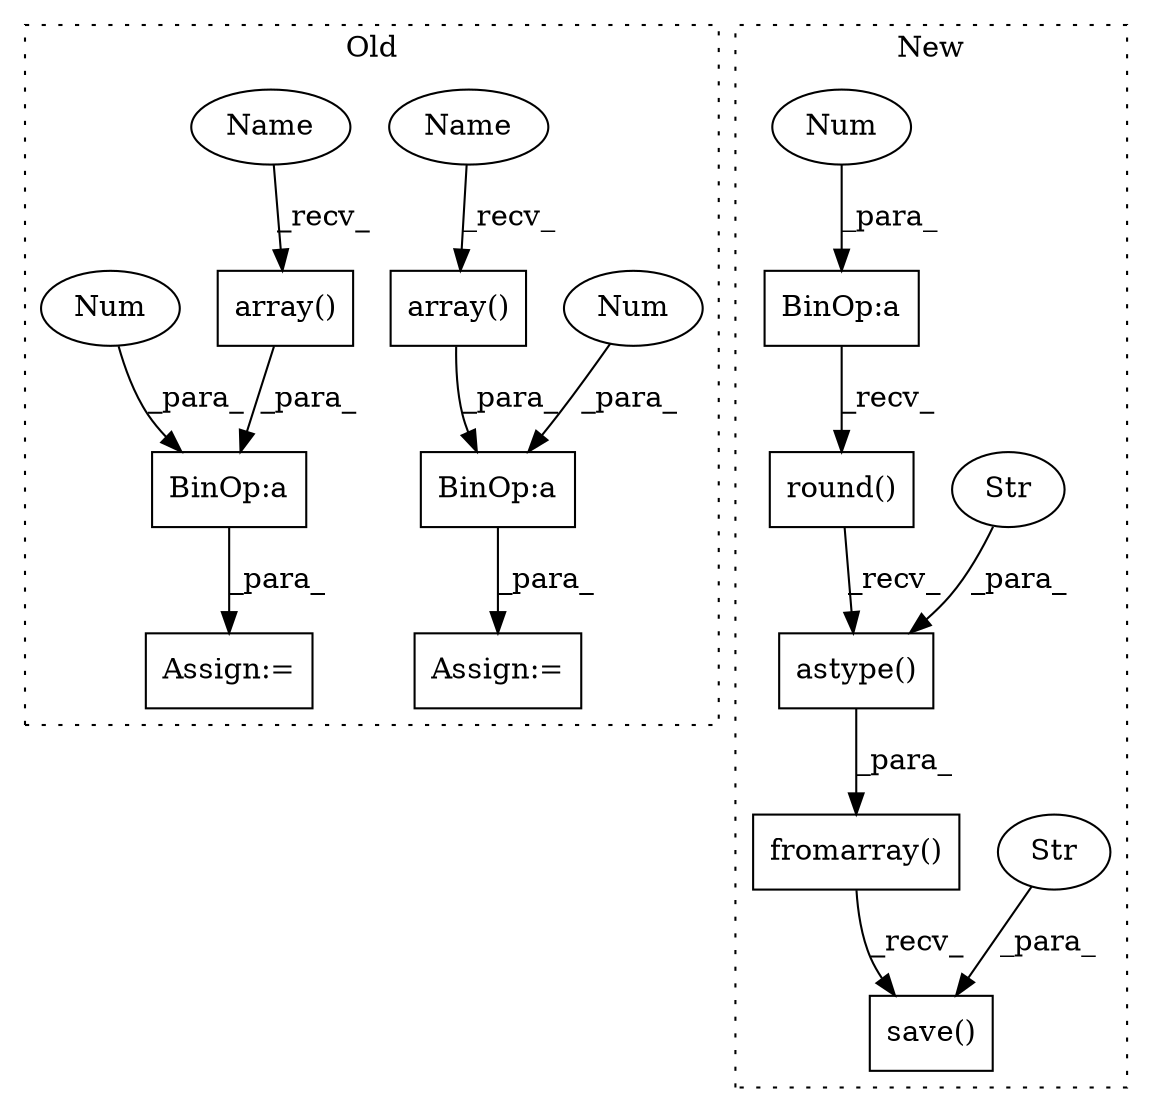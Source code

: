 digraph G {
subgraph cluster0 {
1 [label="array()" a="75" s="49273,49287" l="9,1" shape="box"];
3 [label="BinOp:a" a="82" s="49288" l="3" shape="box"];
10 [label="array()" a="75" s="49218,49239" l="9,1" shape="box"];
11 [label="BinOp:a" a="82" s="49240" l="3" shape="box"];
13 [label="Num" a="76" s="49243" l="5" shape="ellipse"];
14 [label="Num" a="76" s="49291" l="5" shape="ellipse"];
15 [label="Assign:=" a="68" s="49215" l="3" shape="box"];
16 [label="Assign:=" a="68" s="49270" l="3" shape="box"];
17 [label="Name" a="87" s="49218" l="2" shape="ellipse"];
18 [label="Name" a="87" s="49273" l="2" shape="ellipse"];
label = "Old";
style="dotted";
}
subgraph cluster1 {
2 [label="round()" a="75" s="50140" l="21" shape="box"];
4 [label="BinOp:a" a="82" s="50146" l="3" shape="box"];
5 [label="astype()" a="75" s="50140,50176" l="29,1" shape="box"];
6 [label="Str" a="66" s="50169" l="7" shape="ellipse"];
7 [label="save()" a="75" s="50124,50221" l="60,1" shape="box"];
8 [label="Str" a="66" s="50184" l="37" shape="ellipse"];
9 [label="fromarray()" a="75" s="50124,50177" l="16,1" shape="box"];
12 [label="Num" a="76" s="50149" l="3" shape="ellipse"];
label = "New";
style="dotted";
}
1 -> 3 [label="_para_"];
2 -> 5 [label="_recv_"];
3 -> 16 [label="_para_"];
4 -> 2 [label="_recv_"];
5 -> 9 [label="_para_"];
6 -> 5 [label="_para_"];
8 -> 7 [label="_para_"];
9 -> 7 [label="_recv_"];
10 -> 11 [label="_para_"];
11 -> 15 [label="_para_"];
12 -> 4 [label="_para_"];
13 -> 11 [label="_para_"];
14 -> 3 [label="_para_"];
17 -> 10 [label="_recv_"];
18 -> 1 [label="_recv_"];
}